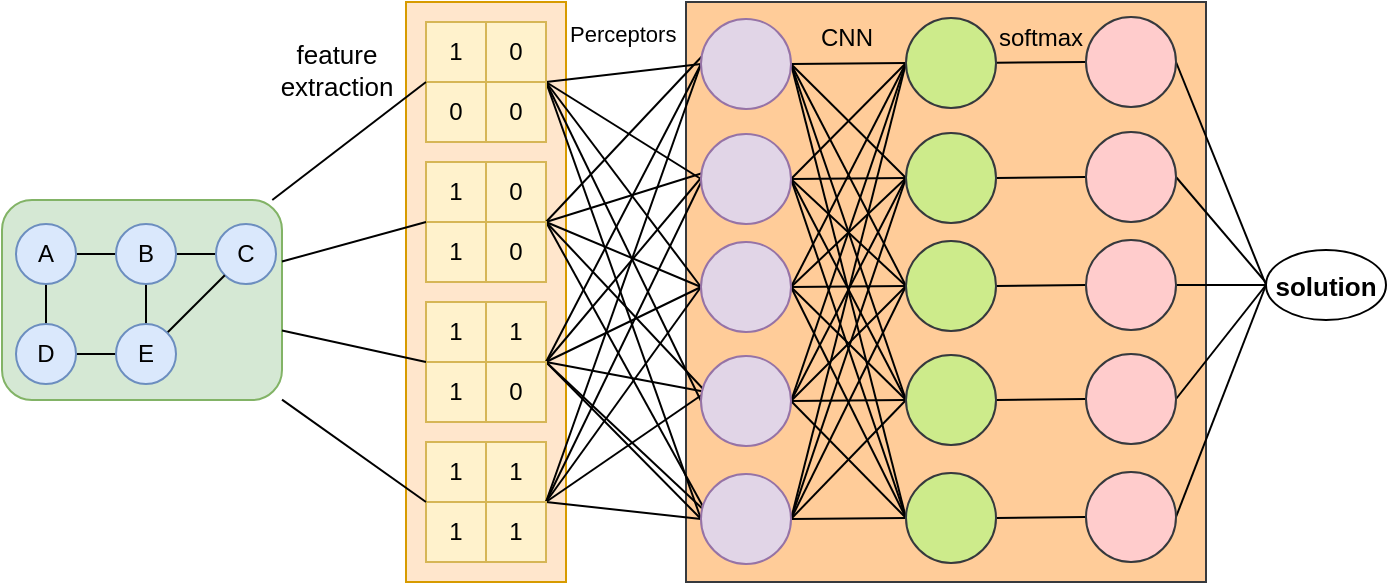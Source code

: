 <mxfile>
    <diagram id="AwexaQvExr3q-D0-isuY" name="第 1 页">
        <mxGraphModel dx="992" dy="558" grid="1" gridSize="10" guides="1" tooltips="1" connect="1" arrows="1" fold="1" page="1" pageScale="1" pageWidth="700" pageHeight="312" math="0" shadow="0">
            <root>
                <mxCell id="0"/>
                <mxCell id="1" parent="0"/>
                <mxCell id="73" value="" style="rounded=0;whiteSpace=wrap;html=1;fillColor=#ffcc99;strokeColor=#36393d;" vertex="1" parent="1">
                    <mxGeometry x="349" y="12" width="260" height="290" as="geometry"/>
                </mxCell>
                <mxCell id="64" value="" style="rounded=1;whiteSpace=wrap;html=1;fillColor=#d5e8d4;strokeColor=#82b366;" vertex="1" parent="1">
                    <mxGeometry x="7" y="111" width="140" height="100" as="geometry"/>
                </mxCell>
                <mxCell id="8" style="html=1;exitX=1;exitY=0.5;exitDx=0;exitDy=0;entryX=0;entryY=0.5;entryDx=0;entryDy=0;endArrow=none;endFill=0;" edge="1" parent="1" source="3" target="4">
                    <mxGeometry relative="1" as="geometry"/>
                </mxCell>
                <mxCell id="10" style="edgeStyle=none;html=1;exitX=0.5;exitY=1;exitDx=0;exitDy=0;entryX=0.5;entryY=0;entryDx=0;entryDy=0;endArrow=none;endFill=0;" edge="1" parent="1" source="3" target="6">
                    <mxGeometry relative="1" as="geometry"/>
                </mxCell>
                <mxCell id="3" value="A" style="ellipse;whiteSpace=wrap;html=1;aspect=fixed;fillColor=#dae8fc;strokeColor=#6c8ebf;" vertex="1" parent="1">
                    <mxGeometry x="14" y="123" width="30" height="30" as="geometry"/>
                </mxCell>
                <mxCell id="9" style="edgeStyle=none;html=1;exitX=1;exitY=0.5;exitDx=0;exitDy=0;entryX=0;entryY=0.5;entryDx=0;entryDy=0;endArrow=none;endFill=0;" edge="1" parent="1" source="4" target="5">
                    <mxGeometry relative="1" as="geometry"/>
                </mxCell>
                <mxCell id="11" style="edgeStyle=none;html=1;exitX=0.5;exitY=1;exitDx=0;exitDy=0;entryX=0.5;entryY=0;entryDx=0;entryDy=0;endArrow=none;endFill=0;" edge="1" parent="1" source="4" target="7">
                    <mxGeometry relative="1" as="geometry"/>
                </mxCell>
                <mxCell id="4" value="B" style="ellipse;whiteSpace=wrap;html=1;aspect=fixed;fillColor=#dae8fc;strokeColor=#6c8ebf;" vertex="1" parent="1">
                    <mxGeometry x="64" y="123" width="30" height="30" as="geometry"/>
                </mxCell>
                <mxCell id="5" value="C" style="ellipse;whiteSpace=wrap;html=1;aspect=fixed;fillColor=#dae8fc;strokeColor=#6c8ebf;" vertex="1" parent="1">
                    <mxGeometry x="114" y="123" width="30" height="30" as="geometry"/>
                </mxCell>
                <mxCell id="12" style="edgeStyle=none;html=1;exitX=1;exitY=0.5;exitDx=0;exitDy=0;entryX=0;entryY=0.5;entryDx=0;entryDy=0;endArrow=none;endFill=0;" edge="1" parent="1" source="6" target="7">
                    <mxGeometry relative="1" as="geometry"/>
                </mxCell>
                <mxCell id="6" value="D" style="ellipse;whiteSpace=wrap;html=1;aspect=fixed;fillColor=#dae8fc;strokeColor=#6c8ebf;" vertex="1" parent="1">
                    <mxGeometry x="14" y="173" width="30" height="30" as="geometry"/>
                </mxCell>
                <mxCell id="13" style="edgeStyle=none;html=1;exitX=1;exitY=0;exitDx=0;exitDy=0;entryX=0;entryY=1;entryDx=0;entryDy=0;endArrow=none;endFill=0;" edge="1" parent="1" source="7" target="5">
                    <mxGeometry relative="1" as="geometry"/>
                </mxCell>
                <mxCell id="7" value="E" style="ellipse;whiteSpace=wrap;html=1;aspect=fixed;fillColor=#dae8fc;strokeColor=#6c8ebf;" vertex="1" parent="1">
                    <mxGeometry x="64" y="173" width="30" height="30" as="geometry"/>
                </mxCell>
                <mxCell id="14" value="" style="rounded=0;whiteSpace=wrap;html=1;fillColor=#ffe6cc;strokeColor=#d79b00;" vertex="1" parent="1">
                    <mxGeometry x="209" y="12" width="80" height="290" as="geometry"/>
                </mxCell>
                <mxCell id="44" value="1" style="whiteSpace=wrap;html=1;aspect=fixed;fillColor=#fff2cc;strokeColor=#d6b656;" vertex="1" parent="1">
                    <mxGeometry x="219" y="92" width="30" height="30" as="geometry"/>
                </mxCell>
                <mxCell id="91" style="edgeStyle=none;html=1;exitX=1;exitY=1;exitDx=0;exitDy=0;endArrow=none;endFill=0;" edge="1" parent="1" source="45">
                    <mxGeometry relative="1" as="geometry">
                        <mxPoint x="359" y="267" as="targetPoint"/>
                    </mxGeometry>
                </mxCell>
                <mxCell id="45" value="0" style="whiteSpace=wrap;html=1;aspect=fixed;fillColor=#fff2cc;strokeColor=#d6b656;" vertex="1" parent="1">
                    <mxGeometry x="249" y="92" width="30" height="30" as="geometry"/>
                </mxCell>
                <mxCell id="46" value="1" style="whiteSpace=wrap;html=1;aspect=fixed;fillColor=#fff2cc;strokeColor=#d6b656;" vertex="1" parent="1">
                    <mxGeometry x="219" y="122" width="30" height="30" as="geometry"/>
                </mxCell>
                <mxCell id="83" style="edgeStyle=none;html=1;exitX=1;exitY=0;exitDx=0;exitDy=0;entryX=0;entryY=0.5;entryDx=0;entryDy=0;endArrow=none;endFill=0;" edge="1" parent="1" source="47" target="78">
                    <mxGeometry relative="1" as="geometry"/>
                </mxCell>
                <mxCell id="87" style="edgeStyle=none;html=1;exitX=1;exitY=0;exitDx=0;exitDy=0;endArrow=none;endFill=0;" edge="1" parent="1" source="47">
                    <mxGeometry relative="1" as="geometry">
                        <mxPoint x="359" y="37" as="targetPoint"/>
                    </mxGeometry>
                </mxCell>
                <mxCell id="88" style="edgeStyle=none;html=1;exitX=1;exitY=0;exitDx=0;exitDy=0;endArrow=none;endFill=0;" edge="1" parent="1" source="47">
                    <mxGeometry relative="1" as="geometry">
                        <mxPoint x="359" y="97" as="targetPoint"/>
                    </mxGeometry>
                </mxCell>
                <mxCell id="89" style="edgeStyle=none;html=1;exitX=1;exitY=0;exitDx=0;exitDy=0;endArrow=none;endFill=0;" edge="1" parent="1" source="47">
                    <mxGeometry relative="1" as="geometry">
                        <mxPoint x="359" y="207" as="targetPoint"/>
                    </mxGeometry>
                </mxCell>
                <mxCell id="47" value="0" style="whiteSpace=wrap;html=1;aspect=fixed;fillColor=#fff2cc;strokeColor=#d6b656;" vertex="1" parent="1">
                    <mxGeometry x="249" y="122" width="30" height="30" as="geometry"/>
                </mxCell>
                <mxCell id="52" value="1" style="whiteSpace=wrap;html=1;aspect=fixed;fillColor=#fff2cc;strokeColor=#d6b656;" vertex="1" parent="1">
                    <mxGeometry x="219" y="232" width="30" height="30" as="geometry"/>
                </mxCell>
                <mxCell id="53" value="1" style="whiteSpace=wrap;html=1;aspect=fixed;fillColor=#fff2cc;strokeColor=#d6b656;" vertex="1" parent="1">
                    <mxGeometry x="249" y="232" width="30" height="30" as="geometry"/>
                </mxCell>
                <mxCell id="54" value="1" style="whiteSpace=wrap;html=1;aspect=fixed;fillColor=#fff2cc;strokeColor=#d6b656;" vertex="1" parent="1">
                    <mxGeometry x="219" y="262" width="30" height="30" as="geometry"/>
                </mxCell>
                <mxCell id="96" style="edgeStyle=none;html=1;exitX=1;exitY=0;exitDx=0;exitDy=0;endArrow=none;endFill=0;entryX=0;entryY=0.5;entryDx=0;entryDy=0;" edge="1" parent="1" source="55" target="77">
                    <mxGeometry relative="1" as="geometry">
                        <mxPoint x="359" y="262" as="targetPoint"/>
                    </mxGeometry>
                </mxCell>
                <mxCell id="98" style="edgeStyle=none;html=1;exitX=1;exitY=0;exitDx=0;exitDy=0;endArrow=none;endFill=0;" edge="1" parent="1" source="55">
                    <mxGeometry relative="1" as="geometry">
                        <mxPoint x="359" y="207" as="targetPoint"/>
                    </mxGeometry>
                </mxCell>
                <mxCell id="99" style="edgeStyle=none;html=1;exitX=1;exitY=0;exitDx=0;exitDy=0;entryX=0;entryY=0.5;entryDx=0;entryDy=0;endArrow=none;endFill=0;" edge="1" parent="1" source="55" target="78">
                    <mxGeometry relative="1" as="geometry"/>
                </mxCell>
                <mxCell id="100" style="edgeStyle=none;html=1;exitX=1;exitY=0;exitDx=0;exitDy=0;endArrow=none;endFill=0;" edge="1" parent="1" source="55">
                    <mxGeometry relative="1" as="geometry">
                        <mxPoint x="359" y="97" as="targetPoint"/>
                    </mxGeometry>
                </mxCell>
                <mxCell id="101" style="edgeStyle=none;html=1;exitX=1;exitY=0;exitDx=0;exitDy=0;entryX=0;entryY=0.5;entryDx=0;entryDy=0;endArrow=none;endFill=0;" edge="1" parent="1" source="55" target="75">
                    <mxGeometry relative="1" as="geometry"/>
                </mxCell>
                <mxCell id="55" value="1" style="whiteSpace=wrap;html=1;aspect=fixed;fillColor=#fff2cc;strokeColor=#d6b656;" vertex="1" parent="1">
                    <mxGeometry x="249" y="262" width="30" height="30" as="geometry"/>
                </mxCell>
                <mxCell id="56" value="1" style="whiteSpace=wrap;html=1;aspect=fixed;fillColor=#fff2cc;strokeColor=#d6b656;" vertex="1" parent="1">
                    <mxGeometry x="219" y="162" width="30" height="30" as="geometry"/>
                </mxCell>
                <mxCell id="90" style="edgeStyle=none;html=1;exitX=1;exitY=1;exitDx=0;exitDy=0;entryX=0;entryY=0.5;entryDx=0;entryDy=0;endArrow=none;endFill=0;" edge="1" parent="1" source="57" target="77">
                    <mxGeometry relative="1" as="geometry"/>
                </mxCell>
                <mxCell id="57" value="1" style="whiteSpace=wrap;html=1;aspect=fixed;fillColor=#fff2cc;strokeColor=#d6b656;" vertex="1" parent="1">
                    <mxGeometry x="249" y="162" width="30" height="30" as="geometry"/>
                </mxCell>
                <mxCell id="58" value="1" style="whiteSpace=wrap;html=1;aspect=fixed;fillColor=#fff2cc;strokeColor=#d6b656;" vertex="1" parent="1">
                    <mxGeometry x="219" y="192" width="30" height="30" as="geometry"/>
                </mxCell>
                <mxCell id="92" style="edgeStyle=none;html=1;exitX=1;exitY=0;exitDx=0;exitDy=0;entryX=0;entryY=0.5;entryDx=0;entryDy=0;endArrow=none;endFill=0;" edge="1" parent="1" source="59" target="75">
                    <mxGeometry relative="1" as="geometry"/>
                </mxCell>
                <mxCell id="93" style="edgeStyle=none;html=1;exitX=1;exitY=0;exitDx=0;exitDy=0;endArrow=none;endFill=0;" edge="1" parent="1" source="59">
                    <mxGeometry relative="1" as="geometry">
                        <mxPoint x="359" y="97" as="targetPoint"/>
                    </mxGeometry>
                </mxCell>
                <mxCell id="94" style="edgeStyle=none;html=1;exitX=1;exitY=0;exitDx=0;exitDy=0;entryX=0;entryY=0.5;entryDx=0;entryDy=0;endArrow=none;endFill=0;" edge="1" parent="1" source="59" target="78">
                    <mxGeometry relative="1" as="geometry"/>
                </mxCell>
                <mxCell id="95" style="edgeStyle=none;html=1;exitX=1;exitY=0;exitDx=0;exitDy=0;endArrow=none;endFill=0;" edge="1" parent="1" source="59">
                    <mxGeometry relative="1" as="geometry">
                        <mxPoint x="359" y="207" as="targetPoint"/>
                    </mxGeometry>
                </mxCell>
                <mxCell id="97" style="edgeStyle=none;html=1;exitX=1;exitY=0;exitDx=0;exitDy=0;endArrow=none;endFill=0;" edge="1" parent="1" source="59">
                    <mxGeometry relative="1" as="geometry">
                        <mxPoint x="359" y="267" as="targetPoint"/>
                    </mxGeometry>
                </mxCell>
                <mxCell id="59" value="0" style="whiteSpace=wrap;html=1;aspect=fixed;fillColor=#fff2cc;strokeColor=#d6b656;" vertex="1" parent="1">
                    <mxGeometry x="249" y="192" width="30" height="30" as="geometry"/>
                </mxCell>
                <mxCell id="60" value="1" style="whiteSpace=wrap;html=1;aspect=fixed;fillColor=#fff2cc;strokeColor=#d6b656;" vertex="1" parent="1">
                    <mxGeometry x="219" y="22" width="30" height="30" as="geometry"/>
                </mxCell>
                <mxCell id="85" style="edgeStyle=none;html=1;exitX=1;exitY=1;exitDx=0;exitDy=0;entryX=0;entryY=0.5;entryDx=0;entryDy=0;endArrow=none;endFill=0;" edge="1" parent="1" source="61" target="80">
                    <mxGeometry relative="1" as="geometry"/>
                </mxCell>
                <mxCell id="61" value="0" style="whiteSpace=wrap;html=1;aspect=fixed;fillColor=#fff2cc;strokeColor=#d6b656;" vertex="1" parent="1">
                    <mxGeometry x="249" y="22" width="30" height="30" as="geometry"/>
                </mxCell>
                <mxCell id="62" value="0" style="whiteSpace=wrap;html=1;aspect=fixed;fillColor=#fff2cc;strokeColor=#d6b656;" vertex="1" parent="1">
                    <mxGeometry x="219" y="52" width="30" height="30" as="geometry"/>
                </mxCell>
                <mxCell id="81" style="edgeStyle=none;html=1;exitX=1;exitY=0;exitDx=0;exitDy=0;entryX=0;entryY=0.5;entryDx=0;entryDy=0;endArrow=none;endFill=0;" edge="1" parent="1" source="63" target="75">
                    <mxGeometry relative="1" as="geometry"/>
                </mxCell>
                <mxCell id="82" style="edgeStyle=none;html=1;exitX=1;exitY=0;exitDx=0;exitDy=0;entryX=0;entryY=0.5;entryDx=0;entryDy=0;endArrow=none;endFill=0;" edge="1" parent="1" source="63" target="79">
                    <mxGeometry relative="1" as="geometry"/>
                </mxCell>
                <mxCell id="84" style="edgeStyle=none;html=1;exitX=1;exitY=0;exitDx=0;exitDy=0;endArrow=none;endFill=0;entryX=0;entryY=0.5;entryDx=0;entryDy=0;" edge="1" parent="1" source="63" target="78">
                    <mxGeometry relative="1" as="geometry">
                        <mxPoint x="349" y="147" as="targetPoint"/>
                    </mxGeometry>
                </mxCell>
                <mxCell id="86" style="edgeStyle=none;html=1;exitX=1;exitY=0;exitDx=0;exitDy=0;entryX=0;entryY=0.5;entryDx=0;entryDy=0;endArrow=none;endFill=0;" edge="1" parent="1" source="63" target="77">
                    <mxGeometry relative="1" as="geometry"/>
                </mxCell>
                <mxCell id="63" value="0" style="whiteSpace=wrap;html=1;aspect=fixed;fillColor=#fff2cc;strokeColor=#d6b656;" vertex="1" parent="1">
                    <mxGeometry x="249" y="52" width="30" height="30" as="geometry"/>
                </mxCell>
                <mxCell id="71" style="edgeStyle=none;html=1;entryX=0;entryY=0;entryDx=0;entryDy=0;endArrow=none;endFill=0;" edge="1" parent="1" source="64" target="46">
                    <mxGeometry relative="1" as="geometry"/>
                </mxCell>
                <mxCell id="69" style="edgeStyle=none;html=1;entryX=0;entryY=1;entryDx=0;entryDy=0;endArrow=none;endFill=0;" edge="1" parent="1" source="64" target="60">
                    <mxGeometry relative="1" as="geometry"/>
                </mxCell>
                <mxCell id="72" style="edgeStyle=none;html=1;entryX=0;entryY=1;entryDx=0;entryDy=0;endArrow=none;endFill=0;" edge="1" parent="1" source="64" target="56">
                    <mxGeometry relative="1" as="geometry"/>
                </mxCell>
                <mxCell id="70" style="edgeStyle=none;html=1;entryX=0;entryY=1;entryDx=0;entryDy=0;endArrow=none;endFill=0;" edge="1" parent="1" source="64" target="52">
                    <mxGeometry relative="1" as="geometry"/>
                </mxCell>
                <mxCell id="107" style="edgeStyle=none;html=1;exitX=1;exitY=0.5;exitDx=0;exitDy=0;entryX=0;entryY=0.5;entryDx=0;entryDy=0;endArrow=none;endFill=0;" edge="1" parent="1" source="75" target="102">
                    <mxGeometry relative="1" as="geometry"/>
                </mxCell>
                <mxCell id="108" style="edgeStyle=none;html=1;exitX=1;exitY=0.5;exitDx=0;exitDy=0;entryX=0;entryY=0.5;entryDx=0;entryDy=0;endArrow=none;endFill=0;" edge="1" parent="1" source="75" target="105">
                    <mxGeometry relative="1" as="geometry"/>
                </mxCell>
                <mxCell id="110" style="edgeStyle=none;html=1;exitX=1;exitY=0.5;exitDx=0;exitDy=0;entryX=0;entryY=0.5;entryDx=0;entryDy=0;endArrow=none;endFill=0;" edge="1" parent="1" source="75" target="104">
                    <mxGeometry relative="1" as="geometry"/>
                </mxCell>
                <mxCell id="111" style="edgeStyle=none;html=1;exitX=1;exitY=0.5;exitDx=0;exitDy=0;entryX=0;entryY=0.5;entryDx=0;entryDy=0;endArrow=none;endFill=0;" edge="1" parent="1" source="75" target="106">
                    <mxGeometry relative="1" as="geometry"/>
                </mxCell>
                <mxCell id="112" style="edgeStyle=none;html=1;exitX=1;exitY=0.5;exitDx=0;exitDy=0;entryX=0;entryY=0.5;entryDx=0;entryDy=0;endArrow=none;endFill=0;" edge="1" parent="1" source="75" target="103">
                    <mxGeometry relative="1" as="geometry"/>
                </mxCell>
                <mxCell id="75" value="" style="ellipse;whiteSpace=wrap;html=1;aspect=fixed;fillColor=#e1d5e7;strokeColor=#9673a6;" vertex="1" parent="1">
                    <mxGeometry x="356.5" y="20.5" width="45" height="45" as="geometry"/>
                </mxCell>
                <mxCell id="128" style="edgeStyle=none;html=1;exitX=1;exitY=0.5;exitDx=0;exitDy=0;entryX=0;entryY=0.5;entryDx=0;entryDy=0;endArrow=none;endFill=0;" edge="1" parent="1" source="77" target="102">
                    <mxGeometry relative="1" as="geometry"/>
                </mxCell>
                <mxCell id="129" style="edgeStyle=none;html=1;exitX=1;exitY=0.5;exitDx=0;exitDy=0;entryX=0;entryY=0.5;entryDx=0;entryDy=0;endArrow=none;endFill=0;" edge="1" parent="1" source="77" target="105">
                    <mxGeometry relative="1" as="geometry"/>
                </mxCell>
                <mxCell id="130" style="edgeStyle=none;html=1;exitX=1;exitY=0.5;exitDx=0;exitDy=0;entryX=0;entryY=0.5;entryDx=0;entryDy=0;endArrow=none;endFill=0;" edge="1" parent="1" source="77" target="104">
                    <mxGeometry relative="1" as="geometry"/>
                </mxCell>
                <mxCell id="131" style="edgeStyle=none;html=1;exitX=1;exitY=0.5;exitDx=0;exitDy=0;entryX=0;entryY=0.5;entryDx=0;entryDy=0;endArrow=none;endFill=0;" edge="1" parent="1" source="77" target="106">
                    <mxGeometry relative="1" as="geometry"/>
                </mxCell>
                <mxCell id="132" style="edgeStyle=none;html=1;exitX=1;exitY=0.5;exitDx=0;exitDy=0;entryX=0;entryY=0.5;entryDx=0;entryDy=0;endArrow=none;endFill=0;" edge="1" parent="1" source="77" target="103">
                    <mxGeometry relative="1" as="geometry"/>
                </mxCell>
                <mxCell id="77" value="" style="ellipse;whiteSpace=wrap;html=1;aspect=fixed;fillColor=#e1d5e7;strokeColor=#9673a6;" vertex="1" parent="1">
                    <mxGeometry x="356.5" y="248" width="45" height="45" as="geometry"/>
                </mxCell>
                <mxCell id="118" style="edgeStyle=none;html=1;exitX=1;exitY=0.5;exitDx=0;exitDy=0;entryX=0;entryY=0.5;entryDx=0;entryDy=0;endArrow=none;endFill=0;" edge="1" parent="1" source="78" target="102">
                    <mxGeometry relative="1" as="geometry"/>
                </mxCell>
                <mxCell id="119" style="edgeStyle=none;html=1;exitX=1;exitY=0.5;exitDx=0;exitDy=0;entryX=0;entryY=0.5;entryDx=0;entryDy=0;endArrow=none;endFill=0;" edge="1" parent="1" source="78" target="105">
                    <mxGeometry relative="1" as="geometry"/>
                </mxCell>
                <mxCell id="120" style="edgeStyle=none;html=1;exitX=1;exitY=0.5;exitDx=0;exitDy=0;entryX=0;entryY=0.5;entryDx=0;entryDy=0;endArrow=none;endFill=0;" edge="1" parent="1" source="78" target="104">
                    <mxGeometry relative="1" as="geometry"/>
                </mxCell>
                <mxCell id="122" style="edgeStyle=none;html=1;exitX=1;exitY=0.5;exitDx=0;exitDy=0;entryX=0;entryY=0.5;entryDx=0;entryDy=0;endArrow=none;endFill=0;" edge="1" parent="1" source="78" target="106">
                    <mxGeometry relative="1" as="geometry"/>
                </mxCell>
                <mxCell id="123" style="edgeStyle=none;html=1;exitX=1;exitY=0.5;exitDx=0;exitDy=0;entryX=0;entryY=0.5;entryDx=0;entryDy=0;endArrow=none;endFill=0;" edge="1" parent="1" source="78" target="103">
                    <mxGeometry relative="1" as="geometry"/>
                </mxCell>
                <mxCell id="78" value="" style="ellipse;whiteSpace=wrap;html=1;aspect=fixed;fillColor=#e1d5e7;strokeColor=#9673a6;" vertex="1" parent="1">
                    <mxGeometry x="356.5" y="132" width="45" height="45" as="geometry"/>
                </mxCell>
                <mxCell id="113" style="edgeStyle=none;html=1;exitX=1;exitY=0.5;exitDx=0;exitDy=0;entryX=0;entryY=0.5;entryDx=0;entryDy=0;endArrow=none;endFill=0;" edge="1" parent="1" source="79" target="102">
                    <mxGeometry relative="1" as="geometry"/>
                </mxCell>
                <mxCell id="114" style="edgeStyle=none;html=1;exitX=1;exitY=0.5;exitDx=0;exitDy=0;entryX=0;entryY=0.5;entryDx=0;entryDy=0;endArrow=none;endFill=0;" edge="1" parent="1" source="79" target="105">
                    <mxGeometry relative="1" as="geometry"/>
                </mxCell>
                <mxCell id="115" style="edgeStyle=none;html=1;exitX=1;exitY=0.5;exitDx=0;exitDy=0;entryX=0;entryY=0.5;entryDx=0;entryDy=0;endArrow=none;endFill=0;" edge="1" parent="1" source="79" target="104">
                    <mxGeometry relative="1" as="geometry"/>
                </mxCell>
                <mxCell id="116" style="edgeStyle=none;html=1;exitX=1;exitY=0.5;exitDx=0;exitDy=0;entryX=0;entryY=0.5;entryDx=0;entryDy=0;endArrow=none;endFill=0;" edge="1" parent="1" source="79" target="106">
                    <mxGeometry relative="1" as="geometry"/>
                </mxCell>
                <mxCell id="117" style="edgeStyle=none;html=1;exitX=1;exitY=0.5;exitDx=0;exitDy=0;entryX=0;entryY=0.5;entryDx=0;entryDy=0;endArrow=none;endFill=0;" edge="1" parent="1" source="79" target="103">
                    <mxGeometry relative="1" as="geometry"/>
                </mxCell>
                <mxCell id="79" value="" style="ellipse;whiteSpace=wrap;html=1;aspect=fixed;fillColor=#e1d5e7;strokeColor=#9673a6;" vertex="1" parent="1">
                    <mxGeometry x="356.5" y="78" width="45" height="45" as="geometry"/>
                </mxCell>
                <mxCell id="121" style="edgeStyle=none;html=1;exitX=1;exitY=0.5;exitDx=0;exitDy=0;entryX=0;entryY=0.5;entryDx=0;entryDy=0;endArrow=none;endFill=0;" edge="1" parent="1" source="80" target="106">
                    <mxGeometry relative="1" as="geometry"/>
                </mxCell>
                <mxCell id="124" style="edgeStyle=none;html=1;exitX=1;exitY=0.5;exitDx=0;exitDy=0;entryX=0;entryY=0.5;entryDx=0;entryDy=0;endArrow=none;endFill=0;" edge="1" parent="1" source="80" target="102">
                    <mxGeometry relative="1" as="geometry"/>
                </mxCell>
                <mxCell id="125" style="edgeStyle=none;html=1;exitX=1;exitY=0.5;exitDx=0;exitDy=0;entryX=0;entryY=0.5;entryDx=0;entryDy=0;endArrow=none;endFill=0;" edge="1" parent="1" source="80" target="105">
                    <mxGeometry relative="1" as="geometry"/>
                </mxCell>
                <mxCell id="126" style="edgeStyle=none;html=1;exitX=1;exitY=0.5;exitDx=0;exitDy=0;entryX=0;entryY=0.5;entryDx=0;entryDy=0;endArrow=none;endFill=0;" edge="1" parent="1" source="80" target="104">
                    <mxGeometry relative="1" as="geometry"/>
                </mxCell>
                <mxCell id="127" style="edgeStyle=none;html=1;exitX=1;exitY=0.5;exitDx=0;exitDy=0;entryX=0;entryY=0.5;entryDx=0;entryDy=0;endArrow=none;endFill=0;" edge="1" parent="1" source="80" target="103">
                    <mxGeometry relative="1" as="geometry"/>
                </mxCell>
                <mxCell id="80" value="" style="ellipse;whiteSpace=wrap;html=1;aspect=fixed;fillColor=#e1d5e7;strokeColor=#9673a6;" vertex="1" parent="1">
                    <mxGeometry x="356.5" y="189" width="45" height="45" as="geometry"/>
                </mxCell>
                <mxCell id="140" style="edgeStyle=none;html=1;entryX=0;entryY=0.5;entryDx=0;entryDy=0;endArrow=none;endFill=0;" edge="1" parent="1" source="102" target="133">
                    <mxGeometry relative="1" as="geometry"/>
                </mxCell>
                <mxCell id="102" value="" style="ellipse;whiteSpace=wrap;html=1;aspect=fixed;fillColor=#cdeb8b;strokeColor=#36393d;" vertex="1" parent="1">
                    <mxGeometry x="459" y="20" width="45" height="45" as="geometry"/>
                </mxCell>
                <mxCell id="144" style="edgeStyle=none;html=1;exitX=1;exitY=0.5;exitDx=0;exitDy=0;entryX=0;entryY=0.5;entryDx=0;entryDy=0;endArrow=none;endFill=0;" edge="1" parent="1" source="103" target="134">
                    <mxGeometry relative="1" as="geometry"/>
                </mxCell>
                <mxCell id="103" value="" style="ellipse;whiteSpace=wrap;html=1;aspect=fixed;fillColor=#cdeb8b;strokeColor=#36393d;" vertex="1" parent="1">
                    <mxGeometry x="459" y="247.5" width="45" height="45" as="geometry"/>
                </mxCell>
                <mxCell id="142" style="edgeStyle=none;html=1;exitX=1;exitY=0.5;exitDx=0;exitDy=0;entryX=0;entryY=0.5;entryDx=0;entryDy=0;endArrow=none;endFill=0;" edge="1" parent="1" source="104" target="135">
                    <mxGeometry relative="1" as="geometry"/>
                </mxCell>
                <mxCell id="104" value="" style="ellipse;whiteSpace=wrap;html=1;aspect=fixed;fillColor=#cdeb8b;strokeColor=#36393d;" vertex="1" parent="1">
                    <mxGeometry x="459" y="131.5" width="45" height="45" as="geometry"/>
                </mxCell>
                <mxCell id="141" style="edgeStyle=none;html=1;exitX=1;exitY=0.5;exitDx=0;exitDy=0;entryX=0;entryY=0.5;entryDx=0;entryDy=0;endArrow=none;endFill=0;" edge="1" parent="1" source="105" target="136">
                    <mxGeometry relative="1" as="geometry"/>
                </mxCell>
                <mxCell id="105" value="" style="ellipse;whiteSpace=wrap;html=1;aspect=fixed;fillColor=#cdeb8b;strokeColor=#36393d;" vertex="1" parent="1">
                    <mxGeometry x="459" y="77.5" width="45" height="45" as="geometry"/>
                </mxCell>
                <mxCell id="143" style="edgeStyle=none;html=1;exitX=1;exitY=0.5;exitDx=0;exitDy=0;entryX=0;entryY=0.5;entryDx=0;entryDy=0;endArrow=none;endFill=0;" edge="1" parent="1" source="106" target="137">
                    <mxGeometry relative="1" as="geometry"/>
                </mxCell>
                <mxCell id="106" value="" style="ellipse;whiteSpace=wrap;html=1;aspect=fixed;fillColor=#cdeb8b;strokeColor=#36393d;" vertex="1" parent="1">
                    <mxGeometry x="459" y="188.5" width="45" height="45" as="geometry"/>
                </mxCell>
                <mxCell id="147" style="edgeStyle=none;html=1;exitX=1;exitY=0.5;exitDx=0;exitDy=0;entryX=0;entryY=0.5;entryDx=0;entryDy=0;endArrow=none;endFill=0;" edge="1" parent="1" source="133" target="146">
                    <mxGeometry relative="1" as="geometry"/>
                </mxCell>
                <mxCell id="133" value="" style="ellipse;whiteSpace=wrap;html=1;aspect=fixed;fillColor=#ffcccc;strokeColor=#36393d;" vertex="1" parent="1">
                    <mxGeometry x="549" y="19.5" width="45" height="45" as="geometry"/>
                </mxCell>
                <mxCell id="151" style="edgeStyle=none;html=1;exitX=1;exitY=0.5;exitDx=0;exitDy=0;entryX=0;entryY=0.5;entryDx=0;entryDy=0;endArrow=none;endFill=0;" edge="1" parent="1" source="134" target="146">
                    <mxGeometry relative="1" as="geometry"/>
                </mxCell>
                <mxCell id="134" value="" style="ellipse;whiteSpace=wrap;html=1;aspect=fixed;fillColor=#ffcccc;strokeColor=#36393d;" vertex="1" parent="1">
                    <mxGeometry x="549" y="247" width="45" height="45" as="geometry"/>
                </mxCell>
                <mxCell id="149" style="edgeStyle=none;html=1;exitX=1;exitY=0.5;exitDx=0;exitDy=0;entryX=0;entryY=0.5;entryDx=0;entryDy=0;endArrow=none;endFill=0;" edge="1" parent="1" source="135" target="146">
                    <mxGeometry relative="1" as="geometry"/>
                </mxCell>
                <mxCell id="135" value="" style="ellipse;whiteSpace=wrap;html=1;aspect=fixed;fillColor=#ffcccc;strokeColor=#36393d;" vertex="1" parent="1">
                    <mxGeometry x="549" y="131" width="45" height="45" as="geometry"/>
                </mxCell>
                <mxCell id="148" style="edgeStyle=none;html=1;exitX=1;exitY=0.5;exitDx=0;exitDy=0;endArrow=none;endFill=0;" edge="1" parent="1" source="136">
                    <mxGeometry relative="1" as="geometry">
                        <mxPoint x="643" y="157.0" as="targetPoint"/>
                    </mxGeometry>
                </mxCell>
                <mxCell id="136" value="" style="ellipse;whiteSpace=wrap;html=1;aspect=fixed;fillColor=#ffcccc;strokeColor=#36393d;" vertex="1" parent="1">
                    <mxGeometry x="549" y="77" width="45" height="45" as="geometry"/>
                </mxCell>
                <mxCell id="150" style="edgeStyle=none;html=1;exitX=1;exitY=0.5;exitDx=0;exitDy=0;endArrow=none;endFill=0;entryX=0;entryY=0.5;entryDx=0;entryDy=0;" edge="1" parent="1" source="137" target="146">
                    <mxGeometry relative="1" as="geometry">
                        <mxPoint x="633" y="157.0" as="targetPoint"/>
                    </mxGeometry>
                </mxCell>
                <mxCell id="137" value="" style="ellipse;whiteSpace=wrap;html=1;aspect=fixed;fillColor=#ffcccc;strokeColor=#36393d;" vertex="1" parent="1">
                    <mxGeometry x="549" y="188" width="45" height="45" as="geometry"/>
                </mxCell>
                <mxCell id="138" value="CNN" style="text;html=1;align=center;verticalAlign=middle;resizable=0;points=[];autosize=1;strokeColor=none;fillColor=none;" vertex="1" parent="1">
                    <mxGeometry x="409" y="19.5" width="40" height="20" as="geometry"/>
                </mxCell>
                <mxCell id="139" value="softmax" style="text;html=1;align=center;verticalAlign=middle;resizable=0;points=[];autosize=1;strokeColor=none;fillColor=none;" vertex="1" parent="1">
                    <mxGeometry x="496" y="19.5" width="60" height="20" as="geometry"/>
                </mxCell>
                <mxCell id="146" value="&lt;b&gt;&lt;font style=&quot;font-size: 13px&quot;&gt;solution&lt;/font&gt;&lt;/b&gt;" style="ellipse;whiteSpace=wrap;html=1;" vertex="1" parent="1">
                    <mxGeometry x="639" y="136" width="60" height="35" as="geometry"/>
                </mxCell>
                <mxCell id="152" value="feature &lt;br&gt;extraction" style="text;html=1;align=center;verticalAlign=middle;resizable=0;points=[];autosize=1;strokeColor=none;fillColor=none;fontSize=13;" vertex="1" parent="1">
                    <mxGeometry x="139" y="25.5" width="70" height="40" as="geometry"/>
                </mxCell>
                <mxCell id="153" value="Perceptors" style="text;whiteSpace=wrap;html=1;fontSize=11;" vertex="1" parent="1">
                    <mxGeometry x="289" y="14.5" width="79" height="30" as="geometry"/>
                </mxCell>
            </root>
        </mxGraphModel>
    </diagram>
</mxfile>